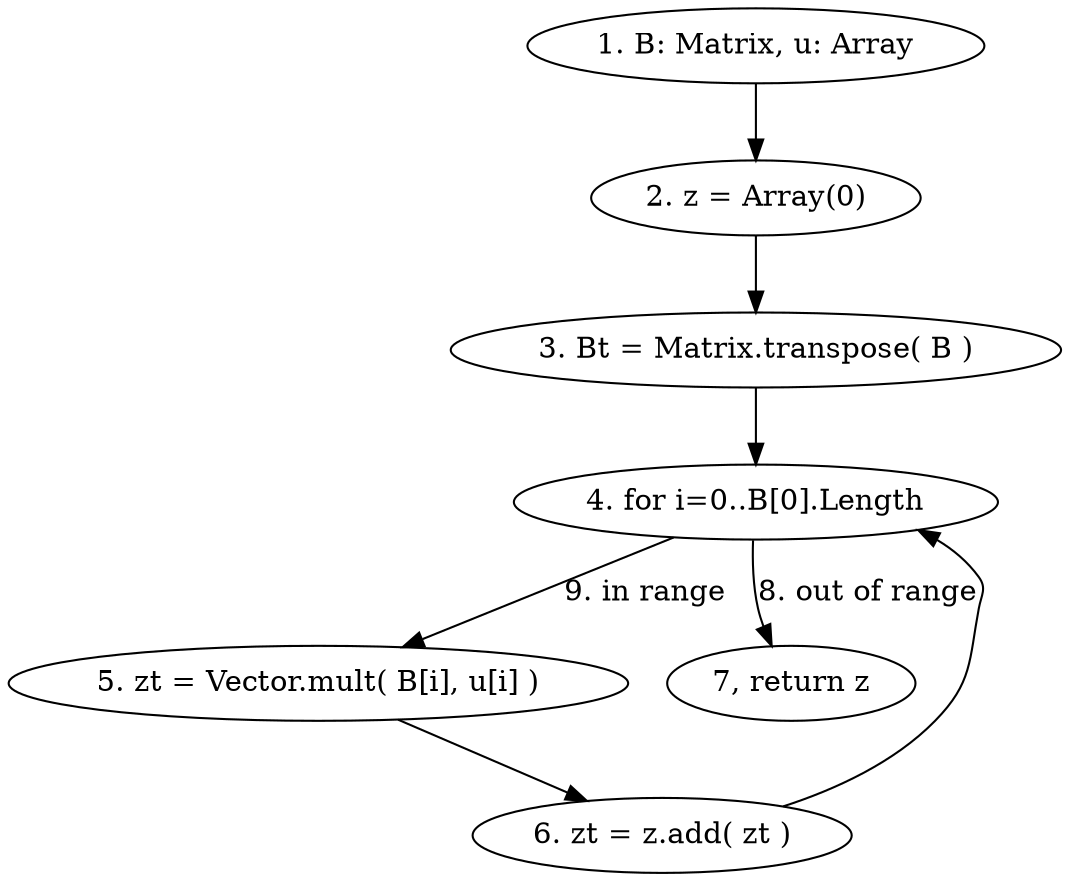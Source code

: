 digraph G {
   INP [label="1. B: Matrix, u: Array"]
   SET1 [label="2. z = Array(0)"]
   SET2 [label="3. Bt = Matrix.transpose( B )"]
   FOR [label="4. for i=0..B[0].Length"]
   MULT [label="5. zt = Vector.mult( B[i], u[i] )"]
   ADD [label="6. zt = z.add( zt )"]
   RET [label="7, return z"]
   INP -> SET1 -> SET2 -> FOR 
   FOR -> RET [label="8. out of range"]
   FOR -> MULT [label="9. in range"]
   MULT -> ADD 
   ADD -> FOR 
}